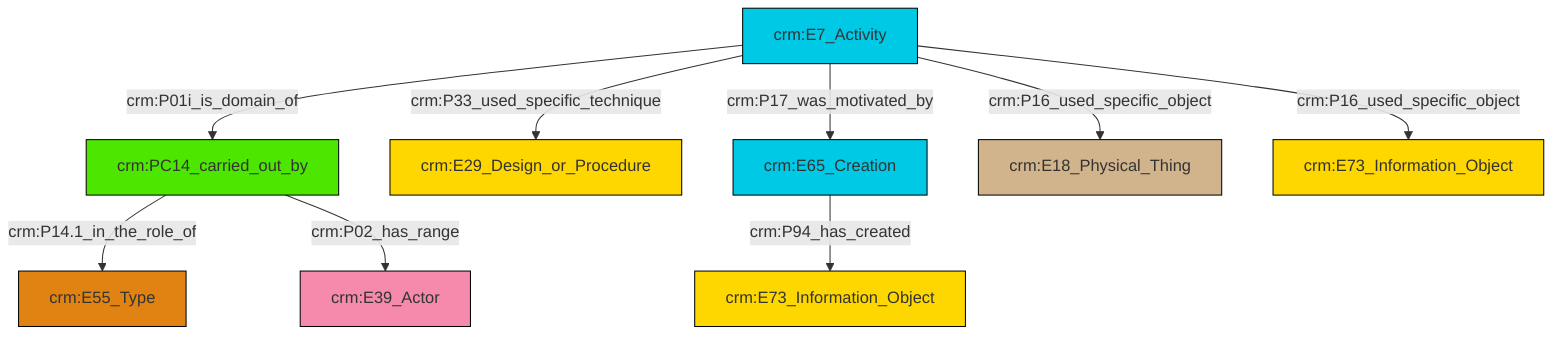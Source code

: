 graph TD
classDef Literal fill:#f2f2f2,stroke:#000000;
classDef CRM_Entity fill:#FFFFFF,stroke:#000000;
classDef Temporal_Entity fill:#00C9E6, stroke:#000000;
classDef Type fill:#E18312, stroke:#000000;
classDef Time-Span fill:#2C9C91, stroke:#000000;
classDef Appellation fill:#FFEB7F, stroke:#000000;
classDef Place fill:#008836, stroke:#000000;
classDef Persistent_Item fill:#B266B2, stroke:#000000;
classDef Conceptual_Object fill:#FFD700, stroke:#000000;
classDef Physical_Thing fill:#D2B48C, stroke:#000000;
classDef Actor fill:#f58aad, stroke:#000000;
classDef PC_Classes fill:#4ce600, stroke:#000000;
classDef Multi fill:#cccccc,stroke:#000000;

0["crm:E65_Creation"]:::Temporal_Entity -->|crm:P94_has_created| 4["crm:E73_Information_Object"]:::Conceptual_Object
7["crm:PC14_carried_out_by"]:::PC_Classes -->|crm:P14.1_in_the_role_of| 8["crm:E55_Type"]:::Type
7["crm:PC14_carried_out_by"]:::PC_Classes -->|crm:P02_has_range| 9["crm:E39_Actor"]:::Actor
5["crm:E7_Activity"]:::Temporal_Entity -->|crm:P01i_is_domain_of| 7["crm:PC14_carried_out_by"]:::PC_Classes
5["crm:E7_Activity"]:::Temporal_Entity -->|crm:P16_used_specific_object| 12["crm:E18_Physical_Thing"]:::Physical_Thing
5["crm:E7_Activity"]:::Temporal_Entity -->|crm:P16_used_specific_object| 14["crm:E73_Information_Object"]:::Conceptual_Object
5["crm:E7_Activity"]:::Temporal_Entity -->|crm:P17_was_motivated_by| 0["crm:E65_Creation"]:::Temporal_Entity
5["crm:E7_Activity"]:::Temporal_Entity -->|crm:P33_used_specific_technique| 2["crm:E29_Design_or_Procedure"]:::Conceptual_Object